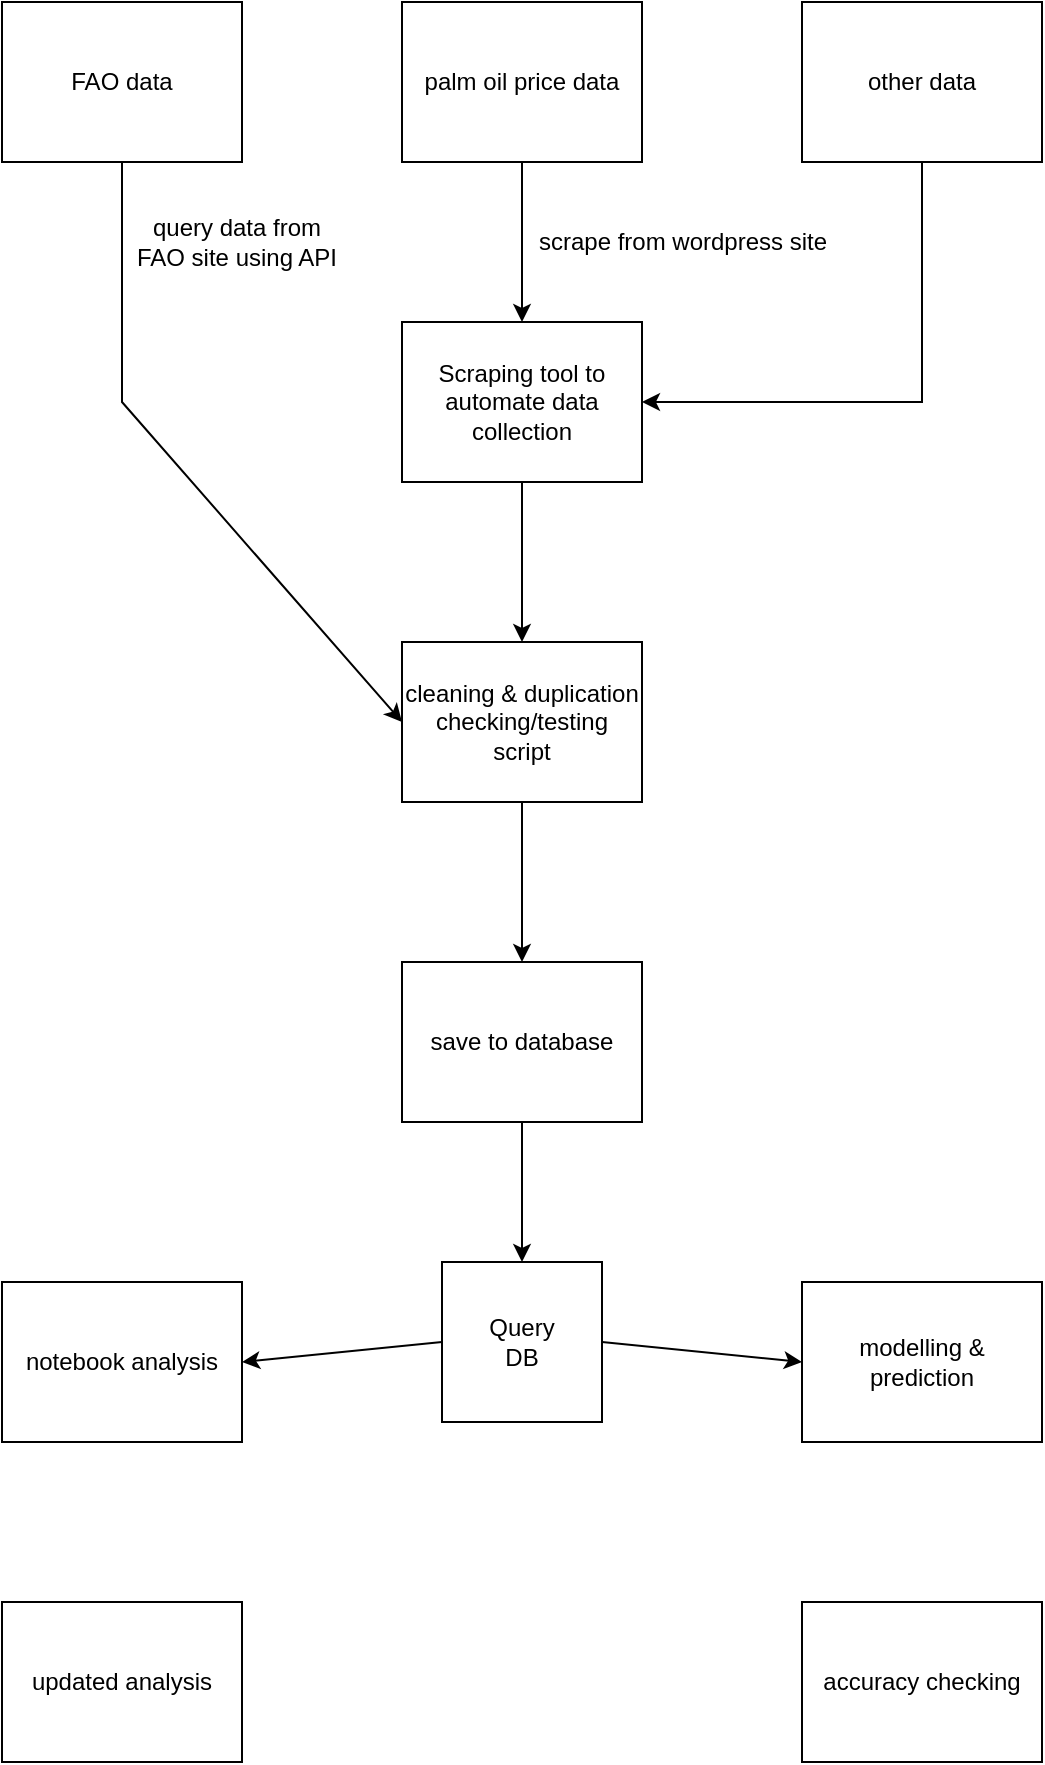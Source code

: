 <mxfile version="18.0.6" type="device"><diagram id="VO42UW0aKDxSzCgx1KOe" name="Page-1"><mxGraphModel dx="1549" dy="770" grid="1" gridSize="10" guides="1" tooltips="1" connect="1" arrows="1" fold="1" page="1" pageScale="1" pageWidth="827" pageHeight="1169" math="0" shadow="0"><root><mxCell id="0"/><mxCell id="1" parent="0"/><mxCell id="e5griZtScpFQzqhkjnAY-1" value="FAO data" style="rounded=0;whiteSpace=wrap;html=1;" parent="1" vertex="1"><mxGeometry x="40" y="80" width="120" height="80" as="geometry"/></mxCell><mxCell id="e5griZtScpFQzqhkjnAY-2" value="palm oil price data" style="rounded=0;whiteSpace=wrap;html=1;" parent="1" vertex="1"><mxGeometry x="240" y="80" width="120" height="80" as="geometry"/></mxCell><mxCell id="e5griZtScpFQzqhkjnAY-3" value="other data" style="rounded=0;whiteSpace=wrap;html=1;" parent="1" vertex="1"><mxGeometry x="440" y="80" width="120" height="80" as="geometry"/></mxCell><mxCell id="e5griZtScpFQzqhkjnAY-4" value="Scraping tool to automate data collection" style="rounded=0;whiteSpace=wrap;html=1;" parent="1" vertex="1"><mxGeometry x="240" y="240" width="120" height="80" as="geometry"/></mxCell><mxCell id="e5griZtScpFQzqhkjnAY-5" value="cleaning &amp;amp; duplication checking/testing script" style="rounded=0;whiteSpace=wrap;html=1;" parent="1" vertex="1"><mxGeometry x="240" y="400" width="120" height="80" as="geometry"/></mxCell><mxCell id="e5griZtScpFQzqhkjnAY-6" value="save to database" style="rounded=0;whiteSpace=wrap;html=1;" parent="1" vertex="1"><mxGeometry x="240" y="560" width="120" height="80" as="geometry"/></mxCell><mxCell id="e5griZtScpFQzqhkjnAY-7" value="notebook analysis" style="rounded=0;whiteSpace=wrap;html=1;" parent="1" vertex="1"><mxGeometry x="40" y="720" width="120" height="80" as="geometry"/></mxCell><mxCell id="e5griZtScpFQzqhkjnAY-8" value="modelling &amp;amp; prediction" style="rounded=0;whiteSpace=wrap;html=1;" parent="1" vertex="1"><mxGeometry x="440" y="720" width="120" height="80" as="geometry"/></mxCell><mxCell id="e5griZtScpFQzqhkjnAY-9" value="accuracy checking" style="rounded=0;whiteSpace=wrap;html=1;" parent="1" vertex="1"><mxGeometry x="440" y="880" width="120" height="80" as="geometry"/></mxCell><mxCell id="e5griZtScpFQzqhkjnAY-10" value="updated analysis" style="rounded=0;whiteSpace=wrap;html=1;" parent="1" vertex="1"><mxGeometry x="40" y="880" width="120" height="80" as="geometry"/></mxCell><mxCell id="HKl87HzgzcEUOjmNczic-1" value="" style="endArrow=classic;html=1;rounded=0;exitX=0.5;exitY=1;exitDx=0;exitDy=0;entryX=1;entryY=0.5;entryDx=0;entryDy=0;" edge="1" parent="1" source="e5griZtScpFQzqhkjnAY-3" target="e5griZtScpFQzqhkjnAY-4"><mxGeometry width="50" height="50" relative="1" as="geometry"><mxPoint x="470" y="230" as="sourcePoint"/><mxPoint x="480" y="280" as="targetPoint"/><Array as="points"><mxPoint x="500" y="280"/></Array></mxGeometry></mxCell><mxCell id="HKl87HzgzcEUOjmNczic-2" value="" style="endArrow=classic;html=1;rounded=0;entryX=0;entryY=0.5;entryDx=0;entryDy=0;exitX=0.5;exitY=1;exitDx=0;exitDy=0;" edge="1" parent="1" source="e5griZtScpFQzqhkjnAY-1" target="e5griZtScpFQzqhkjnAY-5"><mxGeometry width="50" height="50" relative="1" as="geometry"><mxPoint x="100" y="170" as="sourcePoint"/><mxPoint x="150" y="230" as="targetPoint"/><Array as="points"><mxPoint x="100" y="280"/></Array></mxGeometry></mxCell><mxCell id="HKl87HzgzcEUOjmNczic-3" value="" style="endArrow=classic;html=1;rounded=0;exitX=0.5;exitY=1;exitDx=0;exitDy=0;entryX=0.5;entryY=0;entryDx=0;entryDy=0;" edge="1" parent="1" source="e5griZtScpFQzqhkjnAY-2" target="e5griZtScpFQzqhkjnAY-4"><mxGeometry width="50" height="50" relative="1" as="geometry"><mxPoint x="460" y="220" as="sourcePoint"/><mxPoint x="510" y="170" as="targetPoint"/></mxGeometry></mxCell><mxCell id="HKl87HzgzcEUOjmNczic-4" value="" style="endArrow=classic;html=1;rounded=0;exitX=0.5;exitY=1;exitDx=0;exitDy=0;entryX=0.5;entryY=0;entryDx=0;entryDy=0;" edge="1" parent="1" source="e5griZtScpFQzqhkjnAY-4" target="e5griZtScpFQzqhkjnAY-5"><mxGeometry width="50" height="50" relative="1" as="geometry"><mxPoint x="370" y="370" as="sourcePoint"/><mxPoint x="420" y="320" as="targetPoint"/></mxGeometry></mxCell><mxCell id="HKl87HzgzcEUOjmNczic-5" value="" style="endArrow=classic;html=1;rounded=0;entryX=0.5;entryY=0;entryDx=0;entryDy=0;exitX=0.5;exitY=1;exitDx=0;exitDy=0;" edge="1" parent="1" source="e5griZtScpFQzqhkjnAY-5" target="e5griZtScpFQzqhkjnAY-6"><mxGeometry width="50" height="50" relative="1" as="geometry"><mxPoint x="370" y="370" as="sourcePoint"/><mxPoint x="420" y="320" as="targetPoint"/></mxGeometry></mxCell><mxCell id="HKl87HzgzcEUOjmNczic-6" value="Query&lt;br&gt;DB" style="whiteSpace=wrap;html=1;aspect=fixed;" vertex="1" parent="1"><mxGeometry x="260" y="710" width="80" height="80" as="geometry"/></mxCell><mxCell id="HKl87HzgzcEUOjmNczic-7" value="scrape from wordpress site" style="text;html=1;align=center;verticalAlign=middle;resizable=0;points=[];autosize=1;strokeColor=none;fillColor=none;" vertex="1" parent="1"><mxGeometry x="300" y="190" width="160" height="20" as="geometry"/></mxCell><mxCell id="HKl87HzgzcEUOjmNczic-9" value="query data from &lt;br&gt;FAO site using API" style="text;html=1;align=center;verticalAlign=middle;resizable=0;points=[];autosize=1;strokeColor=none;fillColor=none;" vertex="1" parent="1"><mxGeometry x="97" y="185" width="120" height="30" as="geometry"/></mxCell><mxCell id="HKl87HzgzcEUOjmNczic-10" value="" style="endArrow=classic;html=1;rounded=0;entryX=0.5;entryY=0;entryDx=0;entryDy=0;exitX=0.5;exitY=1;exitDx=0;exitDy=0;" edge="1" parent="1" source="e5griZtScpFQzqhkjnAY-6" target="HKl87HzgzcEUOjmNczic-6"><mxGeometry width="50" height="50" relative="1" as="geometry"><mxPoint x="370" y="620" as="sourcePoint"/><mxPoint x="420" y="570" as="targetPoint"/></mxGeometry></mxCell><mxCell id="HKl87HzgzcEUOjmNczic-11" value="" style="endArrow=classic;html=1;rounded=0;exitX=1;exitY=0.5;exitDx=0;exitDy=0;entryX=0;entryY=0.5;entryDx=0;entryDy=0;" edge="1" parent="1" source="HKl87HzgzcEUOjmNczic-6" target="e5griZtScpFQzqhkjnAY-8"><mxGeometry width="50" height="50" relative="1" as="geometry"><mxPoint x="370" y="620" as="sourcePoint"/><mxPoint x="420" y="570" as="targetPoint"/></mxGeometry></mxCell><mxCell id="HKl87HzgzcEUOjmNczic-12" value="" style="endArrow=classic;html=1;rounded=0;exitX=0;exitY=0.5;exitDx=0;exitDy=0;entryX=1;entryY=0.5;entryDx=0;entryDy=0;" edge="1" parent="1" source="HKl87HzgzcEUOjmNczic-6" target="e5griZtScpFQzqhkjnAY-7"><mxGeometry width="50" height="50" relative="1" as="geometry"><mxPoint x="370" y="620" as="sourcePoint"/><mxPoint x="420" y="570" as="targetPoint"/></mxGeometry></mxCell></root></mxGraphModel></diagram></mxfile>